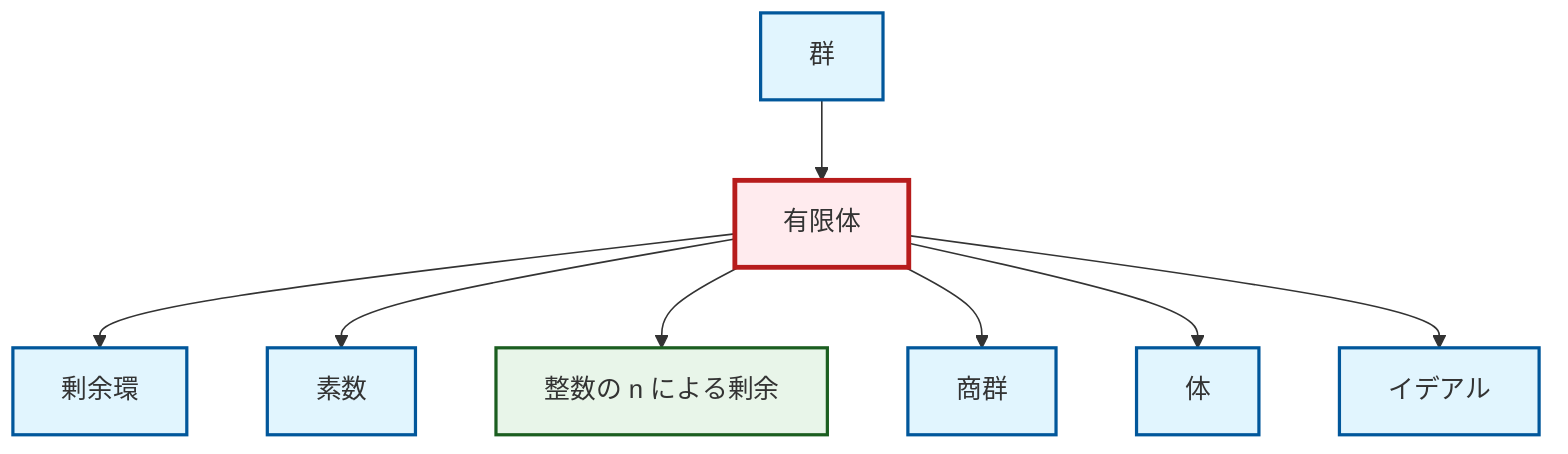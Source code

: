 graph TD
    classDef definition fill:#e1f5fe,stroke:#01579b,stroke-width:2px
    classDef theorem fill:#f3e5f5,stroke:#4a148c,stroke-width:2px
    classDef axiom fill:#fff3e0,stroke:#e65100,stroke-width:2px
    classDef example fill:#e8f5e9,stroke:#1b5e20,stroke-width:2px
    classDef current fill:#ffebee,stroke:#b71c1c,stroke-width:3px
    ex-quotient-integers-mod-n["整数の n による剰余"]:::example
    def-ideal["イデアル"]:::definition
    def-field["体"]:::definition
    ex-finite-field["有限体"]:::example
    def-quotient-group["商群"]:::definition
    def-quotient-ring["剰余環"]:::definition
    def-group["群"]:::definition
    def-prime["素数"]:::definition
    def-group --> ex-finite-field
    ex-finite-field --> def-quotient-ring
    ex-finite-field --> def-prime
    ex-finite-field --> ex-quotient-integers-mod-n
    ex-finite-field --> def-quotient-group
    ex-finite-field --> def-field
    ex-finite-field --> def-ideal
    class ex-finite-field current
